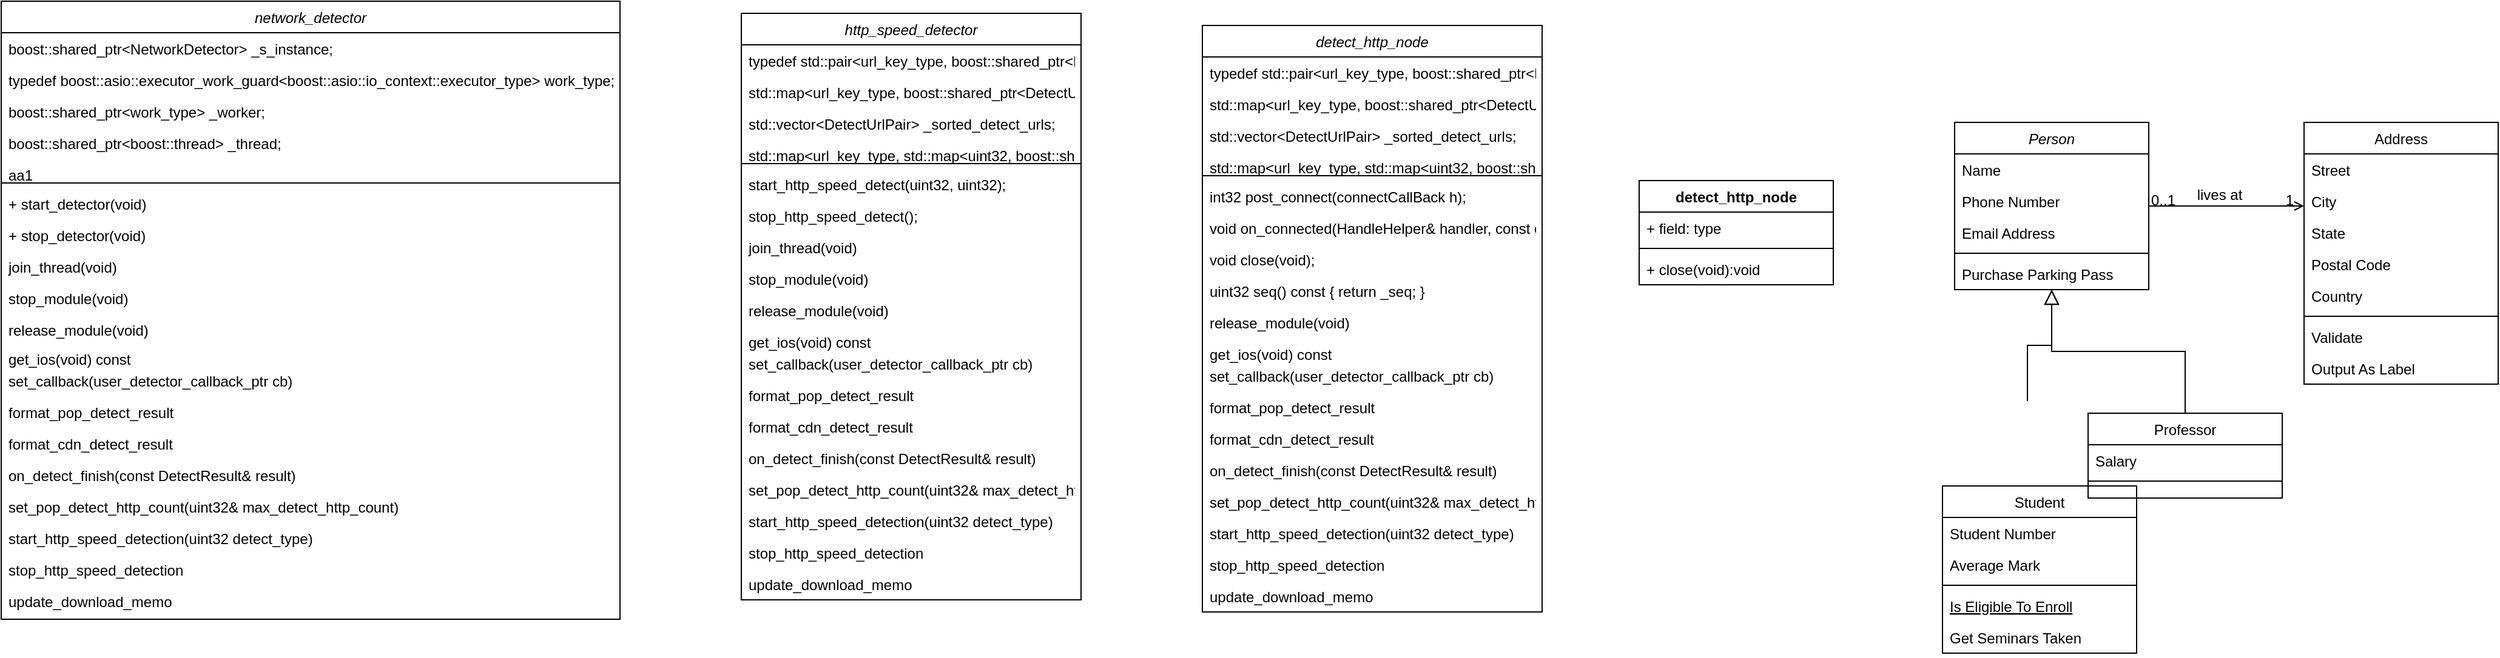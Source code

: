 <mxfile version="20.2.3" type="github">
  <diagram id="C5RBs43oDa-KdzZeNtuy" name="Page-1">
    <mxGraphModel dx="1773" dy="614" grid="1" gridSize="10" guides="1" tooltips="1" connect="1" arrows="1" fold="1" page="1" pageScale="1" pageWidth="827" pageHeight="1169" math="0" shadow="0">
      <root>
        <mxCell id="WIyWlLk6GJQsqaUBKTNV-0" />
        <mxCell id="WIyWlLk6GJQsqaUBKTNV-1" parent="WIyWlLk6GJQsqaUBKTNV-0" />
        <mxCell id="zkfFHV4jXpPFQw0GAbJ--0" value="Person" style="swimlane;fontStyle=2;align=center;verticalAlign=top;childLayout=stackLayout;horizontal=1;startSize=26;horizontalStack=0;resizeParent=1;resizeLast=0;collapsible=1;marginBottom=0;rounded=0;shadow=0;strokeWidth=1;" parent="WIyWlLk6GJQsqaUBKTNV-1" vertex="1">
          <mxGeometry x="1380" y="120" width="160" height="138" as="geometry">
            <mxRectangle x="230" y="140" width="160" height="26" as="alternateBounds" />
          </mxGeometry>
        </mxCell>
        <mxCell id="zkfFHV4jXpPFQw0GAbJ--1" value="Name" style="text;align=left;verticalAlign=top;spacingLeft=4;spacingRight=4;overflow=hidden;rotatable=0;points=[[0,0.5],[1,0.5]];portConstraint=eastwest;" parent="zkfFHV4jXpPFQw0GAbJ--0" vertex="1">
          <mxGeometry y="26" width="160" height="26" as="geometry" />
        </mxCell>
        <mxCell id="zkfFHV4jXpPFQw0GAbJ--2" value="Phone Number" style="text;align=left;verticalAlign=top;spacingLeft=4;spacingRight=4;overflow=hidden;rotatable=0;points=[[0,0.5],[1,0.5]];portConstraint=eastwest;rounded=0;shadow=0;html=0;" parent="zkfFHV4jXpPFQw0GAbJ--0" vertex="1">
          <mxGeometry y="52" width="160" height="26" as="geometry" />
        </mxCell>
        <mxCell id="zkfFHV4jXpPFQw0GAbJ--3" value="Email Address" style="text;align=left;verticalAlign=top;spacingLeft=4;spacingRight=4;overflow=hidden;rotatable=0;points=[[0,0.5],[1,0.5]];portConstraint=eastwest;rounded=0;shadow=0;html=0;" parent="zkfFHV4jXpPFQw0GAbJ--0" vertex="1">
          <mxGeometry y="78" width="160" height="26" as="geometry" />
        </mxCell>
        <mxCell id="zkfFHV4jXpPFQw0GAbJ--4" value="" style="line;html=1;strokeWidth=1;align=left;verticalAlign=middle;spacingTop=-1;spacingLeft=3;spacingRight=3;rotatable=0;labelPosition=right;points=[];portConstraint=eastwest;" parent="zkfFHV4jXpPFQw0GAbJ--0" vertex="1">
          <mxGeometry y="104" width="160" height="8" as="geometry" />
        </mxCell>
        <mxCell id="zkfFHV4jXpPFQw0GAbJ--5" value="Purchase Parking Pass" style="text;align=left;verticalAlign=top;spacingLeft=4;spacingRight=4;overflow=hidden;rotatable=0;points=[[0,0.5],[1,0.5]];portConstraint=eastwest;" parent="zkfFHV4jXpPFQw0GAbJ--0" vertex="1">
          <mxGeometry y="112" width="160" height="26" as="geometry" />
        </mxCell>
        <mxCell id="zkfFHV4jXpPFQw0GAbJ--6" value="Student" style="swimlane;fontStyle=0;align=center;verticalAlign=top;childLayout=stackLayout;horizontal=1;startSize=26;horizontalStack=0;resizeParent=1;resizeLast=0;collapsible=1;marginBottom=0;rounded=0;shadow=0;strokeWidth=1;" parent="WIyWlLk6GJQsqaUBKTNV-1" vertex="1">
          <mxGeometry x="1370" y="420" width="160" height="138" as="geometry">
            <mxRectangle x="130" y="380" width="160" height="26" as="alternateBounds" />
          </mxGeometry>
        </mxCell>
        <mxCell id="zkfFHV4jXpPFQw0GAbJ--7" value="Student Number" style="text;align=left;verticalAlign=top;spacingLeft=4;spacingRight=4;overflow=hidden;rotatable=0;points=[[0,0.5],[1,0.5]];portConstraint=eastwest;" parent="zkfFHV4jXpPFQw0GAbJ--6" vertex="1">
          <mxGeometry y="26" width="160" height="26" as="geometry" />
        </mxCell>
        <mxCell id="zkfFHV4jXpPFQw0GAbJ--8" value="Average Mark" style="text;align=left;verticalAlign=top;spacingLeft=4;spacingRight=4;overflow=hidden;rotatable=0;points=[[0,0.5],[1,0.5]];portConstraint=eastwest;rounded=0;shadow=0;html=0;" parent="zkfFHV4jXpPFQw0GAbJ--6" vertex="1">
          <mxGeometry y="52" width="160" height="26" as="geometry" />
        </mxCell>
        <mxCell id="zkfFHV4jXpPFQw0GAbJ--9" value="" style="line;html=1;strokeWidth=1;align=left;verticalAlign=middle;spacingTop=-1;spacingLeft=3;spacingRight=3;rotatable=0;labelPosition=right;points=[];portConstraint=eastwest;" parent="zkfFHV4jXpPFQw0GAbJ--6" vertex="1">
          <mxGeometry y="78" width="160" height="8" as="geometry" />
        </mxCell>
        <mxCell id="zkfFHV4jXpPFQw0GAbJ--10" value="Is Eligible To Enroll" style="text;align=left;verticalAlign=top;spacingLeft=4;spacingRight=4;overflow=hidden;rotatable=0;points=[[0,0.5],[1,0.5]];portConstraint=eastwest;fontStyle=4" parent="zkfFHV4jXpPFQw0GAbJ--6" vertex="1">
          <mxGeometry y="86" width="160" height="26" as="geometry" />
        </mxCell>
        <mxCell id="zkfFHV4jXpPFQw0GAbJ--11" value="Get Seminars Taken" style="text;align=left;verticalAlign=top;spacingLeft=4;spacingRight=4;overflow=hidden;rotatable=0;points=[[0,0.5],[1,0.5]];portConstraint=eastwest;" parent="zkfFHV4jXpPFQw0GAbJ--6" vertex="1">
          <mxGeometry y="112" width="160" height="26" as="geometry" />
        </mxCell>
        <mxCell id="zkfFHV4jXpPFQw0GAbJ--12" value="" style="endArrow=block;endSize=10;endFill=0;shadow=0;strokeWidth=1;rounded=0;edgeStyle=elbowEdgeStyle;elbow=vertical;" parent="WIyWlLk6GJQsqaUBKTNV-1" target="zkfFHV4jXpPFQw0GAbJ--0" edge="1">
          <mxGeometry width="160" relative="1" as="geometry">
            <mxPoint x="1440" y="350" as="sourcePoint" />
            <mxPoint x="1360" y="203" as="targetPoint" />
          </mxGeometry>
        </mxCell>
        <mxCell id="zkfFHV4jXpPFQw0GAbJ--13" value="Professor" style="swimlane;fontStyle=0;align=center;verticalAlign=top;childLayout=stackLayout;horizontal=1;startSize=26;horizontalStack=0;resizeParent=1;resizeLast=0;collapsible=1;marginBottom=0;rounded=0;shadow=0;strokeWidth=1;" parent="WIyWlLk6GJQsqaUBKTNV-1" vertex="1">
          <mxGeometry x="1490" y="360" width="160" height="70" as="geometry">
            <mxRectangle x="340" y="380" width="170" height="26" as="alternateBounds" />
          </mxGeometry>
        </mxCell>
        <mxCell id="zkfFHV4jXpPFQw0GAbJ--14" value="Salary" style="text;align=left;verticalAlign=top;spacingLeft=4;spacingRight=4;overflow=hidden;rotatable=0;points=[[0,0.5],[1,0.5]];portConstraint=eastwest;" parent="zkfFHV4jXpPFQw0GAbJ--13" vertex="1">
          <mxGeometry y="26" width="160" height="26" as="geometry" />
        </mxCell>
        <mxCell id="zkfFHV4jXpPFQw0GAbJ--15" value="" style="line;html=1;strokeWidth=1;align=left;verticalAlign=middle;spacingTop=-1;spacingLeft=3;spacingRight=3;rotatable=0;labelPosition=right;points=[];portConstraint=eastwest;" parent="zkfFHV4jXpPFQw0GAbJ--13" vertex="1">
          <mxGeometry y="52" width="160" height="8" as="geometry" />
        </mxCell>
        <mxCell id="zkfFHV4jXpPFQw0GAbJ--16" value="" style="endArrow=block;endSize=10;endFill=0;shadow=0;strokeWidth=1;rounded=0;edgeStyle=elbowEdgeStyle;elbow=vertical;" parent="WIyWlLk6GJQsqaUBKTNV-1" source="zkfFHV4jXpPFQw0GAbJ--13" target="zkfFHV4jXpPFQw0GAbJ--0" edge="1">
          <mxGeometry width="160" relative="1" as="geometry">
            <mxPoint x="1370" y="373" as="sourcePoint" />
            <mxPoint x="1470" y="271" as="targetPoint" />
          </mxGeometry>
        </mxCell>
        <mxCell id="zkfFHV4jXpPFQw0GAbJ--17" value="Address" style="swimlane;fontStyle=0;align=center;verticalAlign=top;childLayout=stackLayout;horizontal=1;startSize=26;horizontalStack=0;resizeParent=1;resizeLast=0;collapsible=1;marginBottom=0;rounded=0;shadow=0;strokeWidth=1;" parent="WIyWlLk6GJQsqaUBKTNV-1" vertex="1">
          <mxGeometry x="1668" y="120" width="160" height="216" as="geometry">
            <mxRectangle x="550" y="140" width="160" height="26" as="alternateBounds" />
          </mxGeometry>
        </mxCell>
        <mxCell id="zkfFHV4jXpPFQw0GAbJ--18" value="Street" style="text;align=left;verticalAlign=top;spacingLeft=4;spacingRight=4;overflow=hidden;rotatable=0;points=[[0,0.5],[1,0.5]];portConstraint=eastwest;" parent="zkfFHV4jXpPFQw0GAbJ--17" vertex="1">
          <mxGeometry y="26" width="160" height="26" as="geometry" />
        </mxCell>
        <mxCell id="zkfFHV4jXpPFQw0GAbJ--19" value="City" style="text;align=left;verticalAlign=top;spacingLeft=4;spacingRight=4;overflow=hidden;rotatable=0;points=[[0,0.5],[1,0.5]];portConstraint=eastwest;rounded=0;shadow=0;html=0;" parent="zkfFHV4jXpPFQw0GAbJ--17" vertex="1">
          <mxGeometry y="52" width="160" height="26" as="geometry" />
        </mxCell>
        <mxCell id="zkfFHV4jXpPFQw0GAbJ--20" value="State" style="text;align=left;verticalAlign=top;spacingLeft=4;spacingRight=4;overflow=hidden;rotatable=0;points=[[0,0.5],[1,0.5]];portConstraint=eastwest;rounded=0;shadow=0;html=0;" parent="zkfFHV4jXpPFQw0GAbJ--17" vertex="1">
          <mxGeometry y="78" width="160" height="26" as="geometry" />
        </mxCell>
        <mxCell id="zkfFHV4jXpPFQw0GAbJ--21" value="Postal Code" style="text;align=left;verticalAlign=top;spacingLeft=4;spacingRight=4;overflow=hidden;rotatable=0;points=[[0,0.5],[1,0.5]];portConstraint=eastwest;rounded=0;shadow=0;html=0;" parent="zkfFHV4jXpPFQw0GAbJ--17" vertex="1">
          <mxGeometry y="104" width="160" height="26" as="geometry" />
        </mxCell>
        <mxCell id="zkfFHV4jXpPFQw0GAbJ--22" value="Country" style="text;align=left;verticalAlign=top;spacingLeft=4;spacingRight=4;overflow=hidden;rotatable=0;points=[[0,0.5],[1,0.5]];portConstraint=eastwest;rounded=0;shadow=0;html=0;" parent="zkfFHV4jXpPFQw0GAbJ--17" vertex="1">
          <mxGeometry y="130" width="160" height="26" as="geometry" />
        </mxCell>
        <mxCell id="zkfFHV4jXpPFQw0GAbJ--23" value="" style="line;html=1;strokeWidth=1;align=left;verticalAlign=middle;spacingTop=-1;spacingLeft=3;spacingRight=3;rotatable=0;labelPosition=right;points=[];portConstraint=eastwest;" parent="zkfFHV4jXpPFQw0GAbJ--17" vertex="1">
          <mxGeometry y="156" width="160" height="8" as="geometry" />
        </mxCell>
        <mxCell id="zkfFHV4jXpPFQw0GAbJ--24" value="Validate" style="text;align=left;verticalAlign=top;spacingLeft=4;spacingRight=4;overflow=hidden;rotatable=0;points=[[0,0.5],[1,0.5]];portConstraint=eastwest;" parent="zkfFHV4jXpPFQw0GAbJ--17" vertex="1">
          <mxGeometry y="164" width="160" height="26" as="geometry" />
        </mxCell>
        <mxCell id="zkfFHV4jXpPFQw0GAbJ--25" value="Output As Label" style="text;align=left;verticalAlign=top;spacingLeft=4;spacingRight=4;overflow=hidden;rotatable=0;points=[[0,0.5],[1,0.5]];portConstraint=eastwest;" parent="zkfFHV4jXpPFQw0GAbJ--17" vertex="1">
          <mxGeometry y="190" width="160" height="26" as="geometry" />
        </mxCell>
        <mxCell id="zkfFHV4jXpPFQw0GAbJ--26" value="" style="endArrow=open;shadow=0;strokeWidth=1;rounded=0;endFill=1;edgeStyle=elbowEdgeStyle;elbow=vertical;" parent="WIyWlLk6GJQsqaUBKTNV-1" source="zkfFHV4jXpPFQw0GAbJ--0" target="zkfFHV4jXpPFQw0GAbJ--17" edge="1">
          <mxGeometry x="0.5" y="41" relative="1" as="geometry">
            <mxPoint x="1540" y="192" as="sourcePoint" />
            <mxPoint x="1700" y="192" as="targetPoint" />
            <mxPoint x="-40" y="32" as="offset" />
          </mxGeometry>
        </mxCell>
        <mxCell id="zkfFHV4jXpPFQw0GAbJ--27" value="0..1" style="resizable=0;align=left;verticalAlign=bottom;labelBackgroundColor=none;fontSize=12;" parent="zkfFHV4jXpPFQw0GAbJ--26" connectable="0" vertex="1">
          <mxGeometry x="-1" relative="1" as="geometry">
            <mxPoint y="4" as="offset" />
          </mxGeometry>
        </mxCell>
        <mxCell id="zkfFHV4jXpPFQw0GAbJ--28" value="1" style="resizable=0;align=right;verticalAlign=bottom;labelBackgroundColor=none;fontSize=12;" parent="zkfFHV4jXpPFQw0GAbJ--26" connectable="0" vertex="1">
          <mxGeometry x="1" relative="1" as="geometry">
            <mxPoint x="-7" y="4" as="offset" />
          </mxGeometry>
        </mxCell>
        <mxCell id="zkfFHV4jXpPFQw0GAbJ--29" value="lives at" style="text;html=1;resizable=0;points=[];;align=center;verticalAlign=middle;labelBackgroundColor=none;rounded=0;shadow=0;strokeWidth=1;fontSize=12;" parent="zkfFHV4jXpPFQw0GAbJ--26" vertex="1" connectable="0">
          <mxGeometry x="0.5" y="49" relative="1" as="geometry">
            <mxPoint x="-38" y="40" as="offset" />
          </mxGeometry>
        </mxCell>
        <mxCell id="YWh_K6YURbZ0HgwDhBZC-0" value="network_detector" style="swimlane;fontStyle=2;align=center;verticalAlign=top;childLayout=stackLayout;horizontal=1;startSize=26;horizontalStack=0;resizeParent=1;resizeLast=0;collapsible=1;marginBottom=0;rounded=0;shadow=0;strokeWidth=1;" parent="WIyWlLk6GJQsqaUBKTNV-1" vertex="1">
          <mxGeometry x="-230" y="20" width="510" height="510" as="geometry">
            <mxRectangle x="230" y="140" width="160" height="26" as="alternateBounds" />
          </mxGeometry>
        </mxCell>
        <mxCell id="YWh_K6YURbZ0HgwDhBZC-1" value="boost::shared_ptr&lt;NetworkDetector&gt; _s_instance;" style="text;align=left;verticalAlign=top;spacingLeft=4;spacingRight=4;overflow=hidden;rotatable=0;points=[[0,0.5],[1,0.5]];portConstraint=eastwest;" parent="YWh_K6YURbZ0HgwDhBZC-0" vertex="1">
          <mxGeometry y="26" width="510" height="26" as="geometry" />
        </mxCell>
        <mxCell id="IDi9GHs69rNb0X8lqeVT-0" value="typedef boost::asio::executor_work_guard&lt;boost::asio::io_context::executor_type&gt; work_type;" style="text;align=left;verticalAlign=top;spacingLeft=4;spacingRight=4;overflow=hidden;rotatable=0;points=[[0,0.5],[1,0.5]];portConstraint=eastwest;" vertex="1" parent="YWh_K6YURbZ0HgwDhBZC-0">
          <mxGeometry y="52" width="510" height="26" as="geometry" />
        </mxCell>
        <mxCell id="YWh_K6YURbZ0HgwDhBZC-3" value="boost::shared_ptr&lt;work_type&gt; _worker;" style="text;align=left;verticalAlign=top;spacingLeft=4;spacingRight=4;overflow=hidden;rotatable=0;points=[[0,0.5],[1,0.5]];portConstraint=eastwest;rounded=0;shadow=0;html=0;" parent="YWh_K6YURbZ0HgwDhBZC-0" vertex="1">
          <mxGeometry y="78" width="510" height="26" as="geometry" />
        </mxCell>
        <mxCell id="YWh_K6YURbZ0HgwDhBZC-2" value="boost::shared_ptr&lt;boost::thread&gt; _thread;&#xa;" style="text;align=left;verticalAlign=top;spacingLeft=4;spacingRight=4;overflow=hidden;rotatable=0;points=[[0,0.5],[1,0.5]];portConstraint=eastwest;rounded=0;shadow=0;html=0;" parent="YWh_K6YURbZ0HgwDhBZC-0" vertex="1">
          <mxGeometry y="104" width="510" height="26" as="geometry" />
        </mxCell>
        <mxCell id="YWh_K6YURbZ0HgwDhBZC-23" value="aa1" style="text;align=left;verticalAlign=top;spacingLeft=4;spacingRight=4;overflow=hidden;rotatable=0;points=[[0,0.5],[1,0.5]];portConstraint=eastwest;rounded=0;shadow=0;html=0;" parent="YWh_K6YURbZ0HgwDhBZC-0" vertex="1">
          <mxGeometry y="130" width="510" height="16" as="geometry" />
        </mxCell>
        <mxCell id="YWh_K6YURbZ0HgwDhBZC-4" value="" style="line;html=1;strokeWidth=1;align=left;verticalAlign=middle;spacingTop=-1;spacingLeft=3;spacingRight=3;rotatable=0;labelPosition=right;points=[];portConstraint=eastwest;" parent="YWh_K6YURbZ0HgwDhBZC-0" vertex="1">
          <mxGeometry y="146" width="510" height="8" as="geometry" />
        </mxCell>
        <mxCell id="YWh_K6YURbZ0HgwDhBZC-5" value="+ start_detector(void)" style="text;align=left;verticalAlign=top;spacingLeft=4;spacingRight=4;overflow=hidden;rotatable=0;points=[[0,0.5],[1,0.5]];portConstraint=eastwest;" parent="YWh_K6YURbZ0HgwDhBZC-0" vertex="1">
          <mxGeometry y="154" width="510" height="26" as="geometry" />
        </mxCell>
        <mxCell id="YWh_K6YURbZ0HgwDhBZC-8" value="+ stop_detector(void)" style="text;align=left;verticalAlign=top;spacingLeft=4;spacingRight=4;overflow=hidden;rotatable=0;points=[[0,0.5],[1,0.5]];portConstraint=eastwest;" parent="YWh_K6YURbZ0HgwDhBZC-0" vertex="1">
          <mxGeometry y="180" width="510" height="26" as="geometry" />
        </mxCell>
        <mxCell id="YWh_K6YURbZ0HgwDhBZC-13" value="join_thread(void)" style="text;align=left;verticalAlign=top;spacingLeft=4;spacingRight=4;overflow=hidden;rotatable=0;points=[[0,0.5],[1,0.5]];portConstraint=eastwest;" parent="YWh_K6YURbZ0HgwDhBZC-0" vertex="1">
          <mxGeometry y="206" width="510" height="26" as="geometry" />
        </mxCell>
        <mxCell id="YWh_K6YURbZ0HgwDhBZC-11" value="stop_module(void)" style="text;align=left;verticalAlign=top;spacingLeft=4;spacingRight=4;overflow=hidden;rotatable=0;points=[[0,0.5],[1,0.5]];portConstraint=eastwest;" parent="YWh_K6YURbZ0HgwDhBZC-0" vertex="1">
          <mxGeometry y="232" width="510" height="26" as="geometry" />
        </mxCell>
        <mxCell id="YWh_K6YURbZ0HgwDhBZC-7" value="release_module(void)" style="text;align=left;verticalAlign=top;spacingLeft=4;spacingRight=4;overflow=hidden;rotatable=0;points=[[0,0.5],[1,0.5]];portConstraint=eastwest;" parent="YWh_K6YURbZ0HgwDhBZC-0" vertex="1">
          <mxGeometry y="258" width="510" height="24" as="geometry" />
        </mxCell>
        <mxCell id="YWh_K6YURbZ0HgwDhBZC-14" value="get_ios(void) const" style="text;align=left;verticalAlign=top;spacingLeft=4;spacingRight=4;overflow=hidden;rotatable=0;points=[[0,0.5],[1,0.5]];portConstraint=eastwest;" parent="YWh_K6YURbZ0HgwDhBZC-0" vertex="1">
          <mxGeometry y="282" width="510" height="18" as="geometry" />
        </mxCell>
        <mxCell id="YWh_K6YURbZ0HgwDhBZC-15" value="set_callback(user_detector_callback_ptr cb)" style="text;align=left;verticalAlign=top;spacingLeft=4;spacingRight=4;overflow=hidden;rotatable=0;points=[[0,0.5],[1,0.5]];portConstraint=eastwest;" parent="YWh_K6YURbZ0HgwDhBZC-0" vertex="1">
          <mxGeometry y="300" width="510" height="26" as="geometry" />
        </mxCell>
        <mxCell id="YWh_K6YURbZ0HgwDhBZC-19" value="format_pop_detect_result" style="text;align=left;verticalAlign=top;spacingLeft=4;spacingRight=4;overflow=hidden;rotatable=0;points=[[0,0.5],[1,0.5]];portConstraint=eastwest;" parent="YWh_K6YURbZ0HgwDhBZC-0" vertex="1">
          <mxGeometry y="326" width="510" height="26" as="geometry" />
        </mxCell>
        <mxCell id="YWh_K6YURbZ0HgwDhBZC-18" value="format_cdn_detect_result" style="text;align=left;verticalAlign=top;spacingLeft=4;spacingRight=4;overflow=hidden;rotatable=0;points=[[0,0.5],[1,0.5]];portConstraint=eastwest;" parent="YWh_K6YURbZ0HgwDhBZC-0" vertex="1">
          <mxGeometry y="352" width="510" height="26" as="geometry" />
        </mxCell>
        <mxCell id="YWh_K6YURbZ0HgwDhBZC-17" value="on_detect_finish(const DetectResult&amp; result)" style="text;align=left;verticalAlign=top;spacingLeft=4;spacingRight=4;overflow=hidden;rotatable=0;points=[[0,0.5],[1,0.5]];portConstraint=eastwest;" parent="YWh_K6YURbZ0HgwDhBZC-0" vertex="1">
          <mxGeometry y="378" width="510" height="26" as="geometry" />
        </mxCell>
        <mxCell id="YWh_K6YURbZ0HgwDhBZC-16" value="set_pop_detect_http_count(uint32&amp; max_detect_http_count)" style="text;align=left;verticalAlign=top;spacingLeft=4;spacingRight=4;overflow=hidden;rotatable=0;points=[[0,0.5],[1,0.5]];portConstraint=eastwest;" parent="YWh_K6YURbZ0HgwDhBZC-0" vertex="1">
          <mxGeometry y="404" width="510" height="26" as="geometry" />
        </mxCell>
        <mxCell id="YWh_K6YURbZ0HgwDhBZC-21" value="start_http_speed_detection(uint32 detect_type)&#xa;" style="text;align=left;verticalAlign=top;spacingLeft=4;spacingRight=4;overflow=hidden;rotatable=0;points=[[0,0.5],[1,0.5]];portConstraint=eastwest;" parent="YWh_K6YURbZ0HgwDhBZC-0" vertex="1">
          <mxGeometry y="430" width="510" height="26" as="geometry" />
        </mxCell>
        <mxCell id="YWh_K6YURbZ0HgwDhBZC-22" value="stop_http_speed_detection" style="text;align=left;verticalAlign=top;spacingLeft=4;spacingRight=4;overflow=hidden;rotatable=0;points=[[0,0.5],[1,0.5]];portConstraint=eastwest;" parent="YWh_K6YURbZ0HgwDhBZC-0" vertex="1">
          <mxGeometry y="456" width="510" height="26" as="geometry" />
        </mxCell>
        <mxCell id="YWh_K6YURbZ0HgwDhBZC-10" value="update_download_memo" style="text;align=left;verticalAlign=top;spacingLeft=4;spacingRight=4;overflow=hidden;rotatable=0;points=[[0,0.5],[1,0.5]];portConstraint=eastwest;" parent="YWh_K6YURbZ0HgwDhBZC-0" vertex="1">
          <mxGeometry y="482" width="510" height="26" as="geometry" />
        </mxCell>
        <mxCell id="YWh_K6YURbZ0HgwDhBZC-24" value="http_speed_detector" style="swimlane;fontStyle=2;align=center;verticalAlign=top;childLayout=stackLayout;horizontal=1;startSize=26;horizontalStack=0;resizeParent=1;resizeLast=0;collapsible=1;marginBottom=0;rounded=0;shadow=0;strokeWidth=1;" parent="WIyWlLk6GJQsqaUBKTNV-1" vertex="1">
          <mxGeometry x="380" y="30" width="280" height="484" as="geometry">
            <mxRectangle x="230" y="140" width="160" height="26" as="alternateBounds" />
          </mxGeometry>
        </mxCell>
        <mxCell id="YWh_K6YURbZ0HgwDhBZC-25" value=" typedef std::pair&lt;url_key_type, boost::shared_ptr&lt;DetectUrl&gt;&gt; DetectUrlPair;&#xa;" style="text;align=left;verticalAlign=top;spacingLeft=4;spacingRight=4;overflow=hidden;rotatable=0;points=[[0,0.5],[1,0.5]];portConstraint=eastwest;" parent="YWh_K6YURbZ0HgwDhBZC-24" vertex="1">
          <mxGeometry y="26" width="280" height="26" as="geometry" />
        </mxCell>
        <mxCell id="YWh_K6YURbZ0HgwDhBZC-26" value="std::map&lt;url_key_type, boost::shared_ptr&lt;DetectUrl&gt;&gt; _detect_url_map;" style="text;align=left;verticalAlign=top;spacingLeft=4;spacingRight=4;overflow=hidden;rotatable=0;points=[[0,0.5],[1,0.5]];portConstraint=eastwest;rounded=0;shadow=0;html=0;" parent="YWh_K6YURbZ0HgwDhBZC-24" vertex="1">
          <mxGeometry y="52" width="280" height="26" as="geometry" />
        </mxCell>
        <mxCell id="YWh_K6YURbZ0HgwDhBZC-27" value="std::vector&lt;DetectUrlPair&gt; _sorted_detect_urls;" style="text;align=left;verticalAlign=top;spacingLeft=4;spacingRight=4;overflow=hidden;rotatable=0;points=[[0,0.5],[1,0.5]];portConstraint=eastwest;rounded=0;shadow=0;html=0;" parent="YWh_K6YURbZ0HgwDhBZC-24" vertex="1">
          <mxGeometry y="78" width="280" height="26" as="geometry" />
        </mxCell>
        <mxCell id="YWh_K6YURbZ0HgwDhBZC-28" value=" std::map&lt;url_key_type, std::map&lt;uint32, boost::shared_ptr&lt;DetectHttpNode&gt;&gt;&gt; _detect_http_nodes;" style="text;align=left;verticalAlign=top;spacingLeft=4;spacingRight=4;overflow=hidden;rotatable=0;points=[[0,0.5],[1,0.5]];portConstraint=eastwest;rounded=0;shadow=0;html=0;" parent="YWh_K6YURbZ0HgwDhBZC-24" vertex="1">
          <mxGeometry y="104" width="280" height="16" as="geometry" />
        </mxCell>
        <mxCell id="YWh_K6YURbZ0HgwDhBZC-29" value="" style="line;html=1;strokeWidth=1;align=left;verticalAlign=middle;spacingTop=-1;spacingLeft=3;spacingRight=3;rotatable=0;labelPosition=right;points=[];portConstraint=eastwest;" parent="YWh_K6YURbZ0HgwDhBZC-24" vertex="1">
          <mxGeometry y="120" width="280" height="8" as="geometry" />
        </mxCell>
        <mxCell id="YWh_K6YURbZ0HgwDhBZC-30" value="start_http_speed_detect(uint32, uint32);" style="text;align=left;verticalAlign=top;spacingLeft=4;spacingRight=4;overflow=hidden;rotatable=0;points=[[0,0.5],[1,0.5]];portConstraint=eastwest;" parent="YWh_K6YURbZ0HgwDhBZC-24" vertex="1">
          <mxGeometry y="128" width="280" height="26" as="geometry" />
        </mxCell>
        <mxCell id="YWh_K6YURbZ0HgwDhBZC-31" value="stop_http_speed_detect();" style="text;align=left;verticalAlign=top;spacingLeft=4;spacingRight=4;overflow=hidden;rotatable=0;points=[[0,0.5],[1,0.5]];portConstraint=eastwest;" parent="YWh_K6YURbZ0HgwDhBZC-24" vertex="1">
          <mxGeometry y="154" width="280" height="26" as="geometry" />
        </mxCell>
        <mxCell id="YWh_K6YURbZ0HgwDhBZC-32" value="join_thread(void)" style="text;align=left;verticalAlign=top;spacingLeft=4;spacingRight=4;overflow=hidden;rotatable=0;points=[[0,0.5],[1,0.5]];portConstraint=eastwest;" parent="YWh_K6YURbZ0HgwDhBZC-24" vertex="1">
          <mxGeometry y="180" width="280" height="26" as="geometry" />
        </mxCell>
        <mxCell id="YWh_K6YURbZ0HgwDhBZC-33" value="stop_module(void)" style="text;align=left;verticalAlign=top;spacingLeft=4;spacingRight=4;overflow=hidden;rotatable=0;points=[[0,0.5],[1,0.5]];portConstraint=eastwest;" parent="YWh_K6YURbZ0HgwDhBZC-24" vertex="1">
          <mxGeometry y="206" width="280" height="26" as="geometry" />
        </mxCell>
        <mxCell id="YWh_K6YURbZ0HgwDhBZC-34" value="release_module(void)" style="text;align=left;verticalAlign=top;spacingLeft=4;spacingRight=4;overflow=hidden;rotatable=0;points=[[0,0.5],[1,0.5]];portConstraint=eastwest;" parent="YWh_K6YURbZ0HgwDhBZC-24" vertex="1">
          <mxGeometry y="232" width="280" height="26" as="geometry" />
        </mxCell>
        <mxCell id="YWh_K6YURbZ0HgwDhBZC-35" value="get_ios(void) const" style="text;align=left;verticalAlign=top;spacingLeft=4;spacingRight=4;overflow=hidden;rotatable=0;points=[[0,0.5],[1,0.5]];portConstraint=eastwest;" parent="YWh_K6YURbZ0HgwDhBZC-24" vertex="1">
          <mxGeometry y="258" width="280" height="18" as="geometry" />
        </mxCell>
        <mxCell id="YWh_K6YURbZ0HgwDhBZC-36" value="set_callback(user_detector_callback_ptr cb)" style="text;align=left;verticalAlign=top;spacingLeft=4;spacingRight=4;overflow=hidden;rotatable=0;points=[[0,0.5],[1,0.5]];portConstraint=eastwest;" parent="YWh_K6YURbZ0HgwDhBZC-24" vertex="1">
          <mxGeometry y="276" width="280" height="26" as="geometry" />
        </mxCell>
        <mxCell id="YWh_K6YURbZ0HgwDhBZC-37" value="format_pop_detect_result" style="text;align=left;verticalAlign=top;spacingLeft=4;spacingRight=4;overflow=hidden;rotatable=0;points=[[0,0.5],[1,0.5]];portConstraint=eastwest;" parent="YWh_K6YURbZ0HgwDhBZC-24" vertex="1">
          <mxGeometry y="302" width="280" height="26" as="geometry" />
        </mxCell>
        <mxCell id="YWh_K6YURbZ0HgwDhBZC-38" value="format_cdn_detect_result" style="text;align=left;verticalAlign=top;spacingLeft=4;spacingRight=4;overflow=hidden;rotatable=0;points=[[0,0.5],[1,0.5]];portConstraint=eastwest;" parent="YWh_K6YURbZ0HgwDhBZC-24" vertex="1">
          <mxGeometry y="328" width="280" height="26" as="geometry" />
        </mxCell>
        <mxCell id="YWh_K6YURbZ0HgwDhBZC-39" value="on_detect_finish(const DetectResult&amp; result)" style="text;align=left;verticalAlign=top;spacingLeft=4;spacingRight=4;overflow=hidden;rotatable=0;points=[[0,0.5],[1,0.5]];portConstraint=eastwest;" parent="YWh_K6YURbZ0HgwDhBZC-24" vertex="1">
          <mxGeometry y="354" width="280" height="26" as="geometry" />
        </mxCell>
        <mxCell id="YWh_K6YURbZ0HgwDhBZC-40" value="set_pop_detect_http_count(uint32&amp; max_detect_http_count)" style="text;align=left;verticalAlign=top;spacingLeft=4;spacingRight=4;overflow=hidden;rotatable=0;points=[[0,0.5],[1,0.5]];portConstraint=eastwest;" parent="YWh_K6YURbZ0HgwDhBZC-24" vertex="1">
          <mxGeometry y="380" width="280" height="26" as="geometry" />
        </mxCell>
        <mxCell id="YWh_K6YURbZ0HgwDhBZC-41" value="start_http_speed_detection(uint32 detect_type)&#xa;" style="text;align=left;verticalAlign=top;spacingLeft=4;spacingRight=4;overflow=hidden;rotatable=0;points=[[0,0.5],[1,0.5]];portConstraint=eastwest;" parent="YWh_K6YURbZ0HgwDhBZC-24" vertex="1">
          <mxGeometry y="406" width="280" height="26" as="geometry" />
        </mxCell>
        <mxCell id="YWh_K6YURbZ0HgwDhBZC-42" value="stop_http_speed_detection" style="text;align=left;verticalAlign=top;spacingLeft=4;spacingRight=4;overflow=hidden;rotatable=0;points=[[0,0.5],[1,0.5]];portConstraint=eastwest;" parent="YWh_K6YURbZ0HgwDhBZC-24" vertex="1">
          <mxGeometry y="432" width="280" height="26" as="geometry" />
        </mxCell>
        <mxCell id="YWh_K6YURbZ0HgwDhBZC-43" value="update_download_memo" style="text;align=left;verticalAlign=top;spacingLeft=4;spacingRight=4;overflow=hidden;rotatable=0;points=[[0,0.5],[1,0.5]];portConstraint=eastwest;" parent="YWh_K6YURbZ0HgwDhBZC-24" vertex="1">
          <mxGeometry y="458" width="280" height="26" as="geometry" />
        </mxCell>
        <mxCell id="YWh_K6YURbZ0HgwDhBZC-44" value="detect_http_node" style="swimlane;fontStyle=2;align=center;verticalAlign=top;childLayout=stackLayout;horizontal=1;startSize=26;horizontalStack=0;resizeParent=1;resizeLast=0;collapsible=1;marginBottom=0;rounded=0;shadow=0;strokeWidth=1;" parent="WIyWlLk6GJQsqaUBKTNV-1" vertex="1">
          <mxGeometry x="760" y="40" width="280" height="484" as="geometry">
            <mxRectangle x="230" y="140" width="160" height="26" as="alternateBounds" />
          </mxGeometry>
        </mxCell>
        <mxCell id="YWh_K6YURbZ0HgwDhBZC-45" value=" typedef std::pair&lt;url_key_type, boost::shared_ptr&lt;DetectUrl&gt;&gt; DetectUrlPair;&#xa;" style="text;align=left;verticalAlign=top;spacingLeft=4;spacingRight=4;overflow=hidden;rotatable=0;points=[[0,0.5],[1,0.5]];portConstraint=eastwest;" parent="YWh_K6YURbZ0HgwDhBZC-44" vertex="1">
          <mxGeometry y="26" width="280" height="26" as="geometry" />
        </mxCell>
        <mxCell id="YWh_K6YURbZ0HgwDhBZC-46" value="std::map&lt;url_key_type, boost::shared_ptr&lt;DetectUrl&gt;&gt; _detect_url_map;" style="text;align=left;verticalAlign=top;spacingLeft=4;spacingRight=4;overflow=hidden;rotatable=0;points=[[0,0.5],[1,0.5]];portConstraint=eastwest;rounded=0;shadow=0;html=0;" parent="YWh_K6YURbZ0HgwDhBZC-44" vertex="1">
          <mxGeometry y="52" width="280" height="26" as="geometry" />
        </mxCell>
        <mxCell id="YWh_K6YURbZ0HgwDhBZC-47" value="std::vector&lt;DetectUrlPair&gt; _sorted_detect_urls;" style="text;align=left;verticalAlign=top;spacingLeft=4;spacingRight=4;overflow=hidden;rotatable=0;points=[[0,0.5],[1,0.5]];portConstraint=eastwest;rounded=0;shadow=0;html=0;" parent="YWh_K6YURbZ0HgwDhBZC-44" vertex="1">
          <mxGeometry y="78" width="280" height="26" as="geometry" />
        </mxCell>
        <mxCell id="YWh_K6YURbZ0HgwDhBZC-48" value=" std::map&lt;url_key_type, std::map&lt;uint32, boost::shared_ptr&lt;DetectHttpNode&gt;&gt;&gt; _detect_http_nodes;" style="text;align=left;verticalAlign=top;spacingLeft=4;spacingRight=4;overflow=hidden;rotatable=0;points=[[0,0.5],[1,0.5]];portConstraint=eastwest;rounded=0;shadow=0;html=0;" parent="YWh_K6YURbZ0HgwDhBZC-44" vertex="1">
          <mxGeometry y="104" width="280" height="16" as="geometry" />
        </mxCell>
        <mxCell id="YWh_K6YURbZ0HgwDhBZC-49" value="" style="line;html=1;strokeWidth=1;align=left;verticalAlign=middle;spacingTop=-1;spacingLeft=3;spacingRight=3;rotatable=0;labelPosition=right;points=[];portConstraint=eastwest;" parent="YWh_K6YURbZ0HgwDhBZC-44" vertex="1">
          <mxGeometry y="120" width="280" height="8" as="geometry" />
        </mxCell>
        <mxCell id="YWh_K6YURbZ0HgwDhBZC-50" value="int32 post_connect(connectCallBack h);" style="text;align=left;verticalAlign=top;spacingLeft=4;spacingRight=4;overflow=hidden;rotatable=0;points=[[0,0.5],[1,0.5]];portConstraint=eastwest;" parent="YWh_K6YURbZ0HgwDhBZC-44" vertex="1">
          <mxGeometry y="128" width="280" height="26" as="geometry" />
        </mxCell>
        <mxCell id="YWh_K6YURbZ0HgwDhBZC-51" value="void on_connected(HandleHelper&amp; handler, const err_code&amp; err);" style="text;align=left;verticalAlign=top;spacingLeft=4;spacingRight=4;overflow=hidden;rotatable=0;points=[[0,0.5],[1,0.5]];portConstraint=eastwest;" parent="YWh_K6YURbZ0HgwDhBZC-44" vertex="1">
          <mxGeometry y="154" width="280" height="26" as="geometry" />
        </mxCell>
        <mxCell id="YWh_K6YURbZ0HgwDhBZC-52" value=" void close(void);" style="text;align=left;verticalAlign=top;spacingLeft=4;spacingRight=4;overflow=hidden;rotatable=0;points=[[0,0.5],[1,0.5]];portConstraint=eastwest;" parent="YWh_K6YURbZ0HgwDhBZC-44" vertex="1">
          <mxGeometry y="180" width="280" height="26" as="geometry" />
        </mxCell>
        <mxCell id="YWh_K6YURbZ0HgwDhBZC-53" value="uint32 seq() const { return _seq; }" style="text;align=left;verticalAlign=top;spacingLeft=4;spacingRight=4;overflow=hidden;rotatable=0;points=[[0,0.5],[1,0.5]];portConstraint=eastwest;" parent="YWh_K6YURbZ0HgwDhBZC-44" vertex="1">
          <mxGeometry y="206" width="280" height="26" as="geometry" />
        </mxCell>
        <mxCell id="YWh_K6YURbZ0HgwDhBZC-54" value="release_module(void)" style="text;align=left;verticalAlign=top;spacingLeft=4;spacingRight=4;overflow=hidden;rotatable=0;points=[[0,0.5],[1,0.5]];portConstraint=eastwest;" parent="YWh_K6YURbZ0HgwDhBZC-44" vertex="1">
          <mxGeometry y="232" width="280" height="26" as="geometry" />
        </mxCell>
        <mxCell id="YWh_K6YURbZ0HgwDhBZC-55" value="get_ios(void) const" style="text;align=left;verticalAlign=top;spacingLeft=4;spacingRight=4;overflow=hidden;rotatable=0;points=[[0,0.5],[1,0.5]];portConstraint=eastwest;" parent="YWh_K6YURbZ0HgwDhBZC-44" vertex="1">
          <mxGeometry y="258" width="280" height="18" as="geometry" />
        </mxCell>
        <mxCell id="YWh_K6YURbZ0HgwDhBZC-56" value="set_callback(user_detector_callback_ptr cb)" style="text;align=left;verticalAlign=top;spacingLeft=4;spacingRight=4;overflow=hidden;rotatable=0;points=[[0,0.5],[1,0.5]];portConstraint=eastwest;" parent="YWh_K6YURbZ0HgwDhBZC-44" vertex="1">
          <mxGeometry y="276" width="280" height="26" as="geometry" />
        </mxCell>
        <mxCell id="YWh_K6YURbZ0HgwDhBZC-57" value="format_pop_detect_result" style="text;align=left;verticalAlign=top;spacingLeft=4;spacingRight=4;overflow=hidden;rotatable=0;points=[[0,0.5],[1,0.5]];portConstraint=eastwest;" parent="YWh_K6YURbZ0HgwDhBZC-44" vertex="1">
          <mxGeometry y="302" width="280" height="26" as="geometry" />
        </mxCell>
        <mxCell id="YWh_K6YURbZ0HgwDhBZC-58" value="format_cdn_detect_result" style="text;align=left;verticalAlign=top;spacingLeft=4;spacingRight=4;overflow=hidden;rotatable=0;points=[[0,0.5],[1,0.5]];portConstraint=eastwest;" parent="YWh_K6YURbZ0HgwDhBZC-44" vertex="1">
          <mxGeometry y="328" width="280" height="26" as="geometry" />
        </mxCell>
        <mxCell id="YWh_K6YURbZ0HgwDhBZC-59" value="on_detect_finish(const DetectResult&amp; result)" style="text;align=left;verticalAlign=top;spacingLeft=4;spacingRight=4;overflow=hidden;rotatable=0;points=[[0,0.5],[1,0.5]];portConstraint=eastwest;" parent="YWh_K6YURbZ0HgwDhBZC-44" vertex="1">
          <mxGeometry y="354" width="280" height="26" as="geometry" />
        </mxCell>
        <mxCell id="YWh_K6YURbZ0HgwDhBZC-60" value="set_pop_detect_http_count(uint32&amp; max_detect_http_count)" style="text;align=left;verticalAlign=top;spacingLeft=4;spacingRight=4;overflow=hidden;rotatable=0;points=[[0,0.5],[1,0.5]];portConstraint=eastwest;" parent="YWh_K6YURbZ0HgwDhBZC-44" vertex="1">
          <mxGeometry y="380" width="280" height="26" as="geometry" />
        </mxCell>
        <mxCell id="YWh_K6YURbZ0HgwDhBZC-61" value="start_http_speed_detection(uint32 detect_type)&#xa;" style="text;align=left;verticalAlign=top;spacingLeft=4;spacingRight=4;overflow=hidden;rotatable=0;points=[[0,0.5],[1,0.5]];portConstraint=eastwest;" parent="YWh_K6YURbZ0HgwDhBZC-44" vertex="1">
          <mxGeometry y="406" width="280" height="26" as="geometry" />
        </mxCell>
        <mxCell id="YWh_K6YURbZ0HgwDhBZC-62" value="stop_http_speed_detection" style="text;align=left;verticalAlign=top;spacingLeft=4;spacingRight=4;overflow=hidden;rotatable=0;points=[[0,0.5],[1,0.5]];portConstraint=eastwest;" parent="YWh_K6YURbZ0HgwDhBZC-44" vertex="1">
          <mxGeometry y="432" width="280" height="26" as="geometry" />
        </mxCell>
        <mxCell id="YWh_K6YURbZ0HgwDhBZC-63" value="update_download_memo" style="text;align=left;verticalAlign=top;spacingLeft=4;spacingRight=4;overflow=hidden;rotatable=0;points=[[0,0.5],[1,0.5]];portConstraint=eastwest;" parent="YWh_K6YURbZ0HgwDhBZC-44" vertex="1">
          <mxGeometry y="458" width="280" height="26" as="geometry" />
        </mxCell>
        <mxCell id="YWh_K6YURbZ0HgwDhBZC-64" value="detect_http_node" style="swimlane;fontStyle=1;align=center;verticalAlign=top;childLayout=stackLayout;horizontal=1;startSize=26;horizontalStack=0;resizeParent=1;resizeParentMax=0;resizeLast=0;collapsible=1;marginBottom=0;" parent="WIyWlLk6GJQsqaUBKTNV-1" vertex="1">
          <mxGeometry x="1120" y="168" width="160" height="86" as="geometry" />
        </mxCell>
        <mxCell id="YWh_K6YURbZ0HgwDhBZC-65" value="+ field: type" style="text;strokeColor=none;fillColor=none;align=left;verticalAlign=top;spacingLeft=4;spacingRight=4;overflow=hidden;rotatable=0;points=[[0,0.5],[1,0.5]];portConstraint=eastwest;" parent="YWh_K6YURbZ0HgwDhBZC-64" vertex="1">
          <mxGeometry y="26" width="160" height="26" as="geometry" />
        </mxCell>
        <mxCell id="YWh_K6YURbZ0HgwDhBZC-66" value="" style="line;strokeWidth=1;fillColor=none;align=left;verticalAlign=middle;spacingTop=-1;spacingLeft=3;spacingRight=3;rotatable=0;labelPosition=right;points=[];portConstraint=eastwest;" parent="YWh_K6YURbZ0HgwDhBZC-64" vertex="1">
          <mxGeometry y="52" width="160" height="8" as="geometry" />
        </mxCell>
        <mxCell id="YWh_K6YURbZ0HgwDhBZC-67" value="+ close(void):void" style="text;strokeColor=none;fillColor=none;align=left;verticalAlign=top;spacingLeft=4;spacingRight=4;overflow=hidden;rotatable=0;points=[[0,0.5],[1,0.5]];portConstraint=eastwest;" parent="YWh_K6YURbZ0HgwDhBZC-64" vertex="1">
          <mxGeometry y="60" width="160" height="26" as="geometry" />
        </mxCell>
      </root>
    </mxGraphModel>
  </diagram>
</mxfile>
